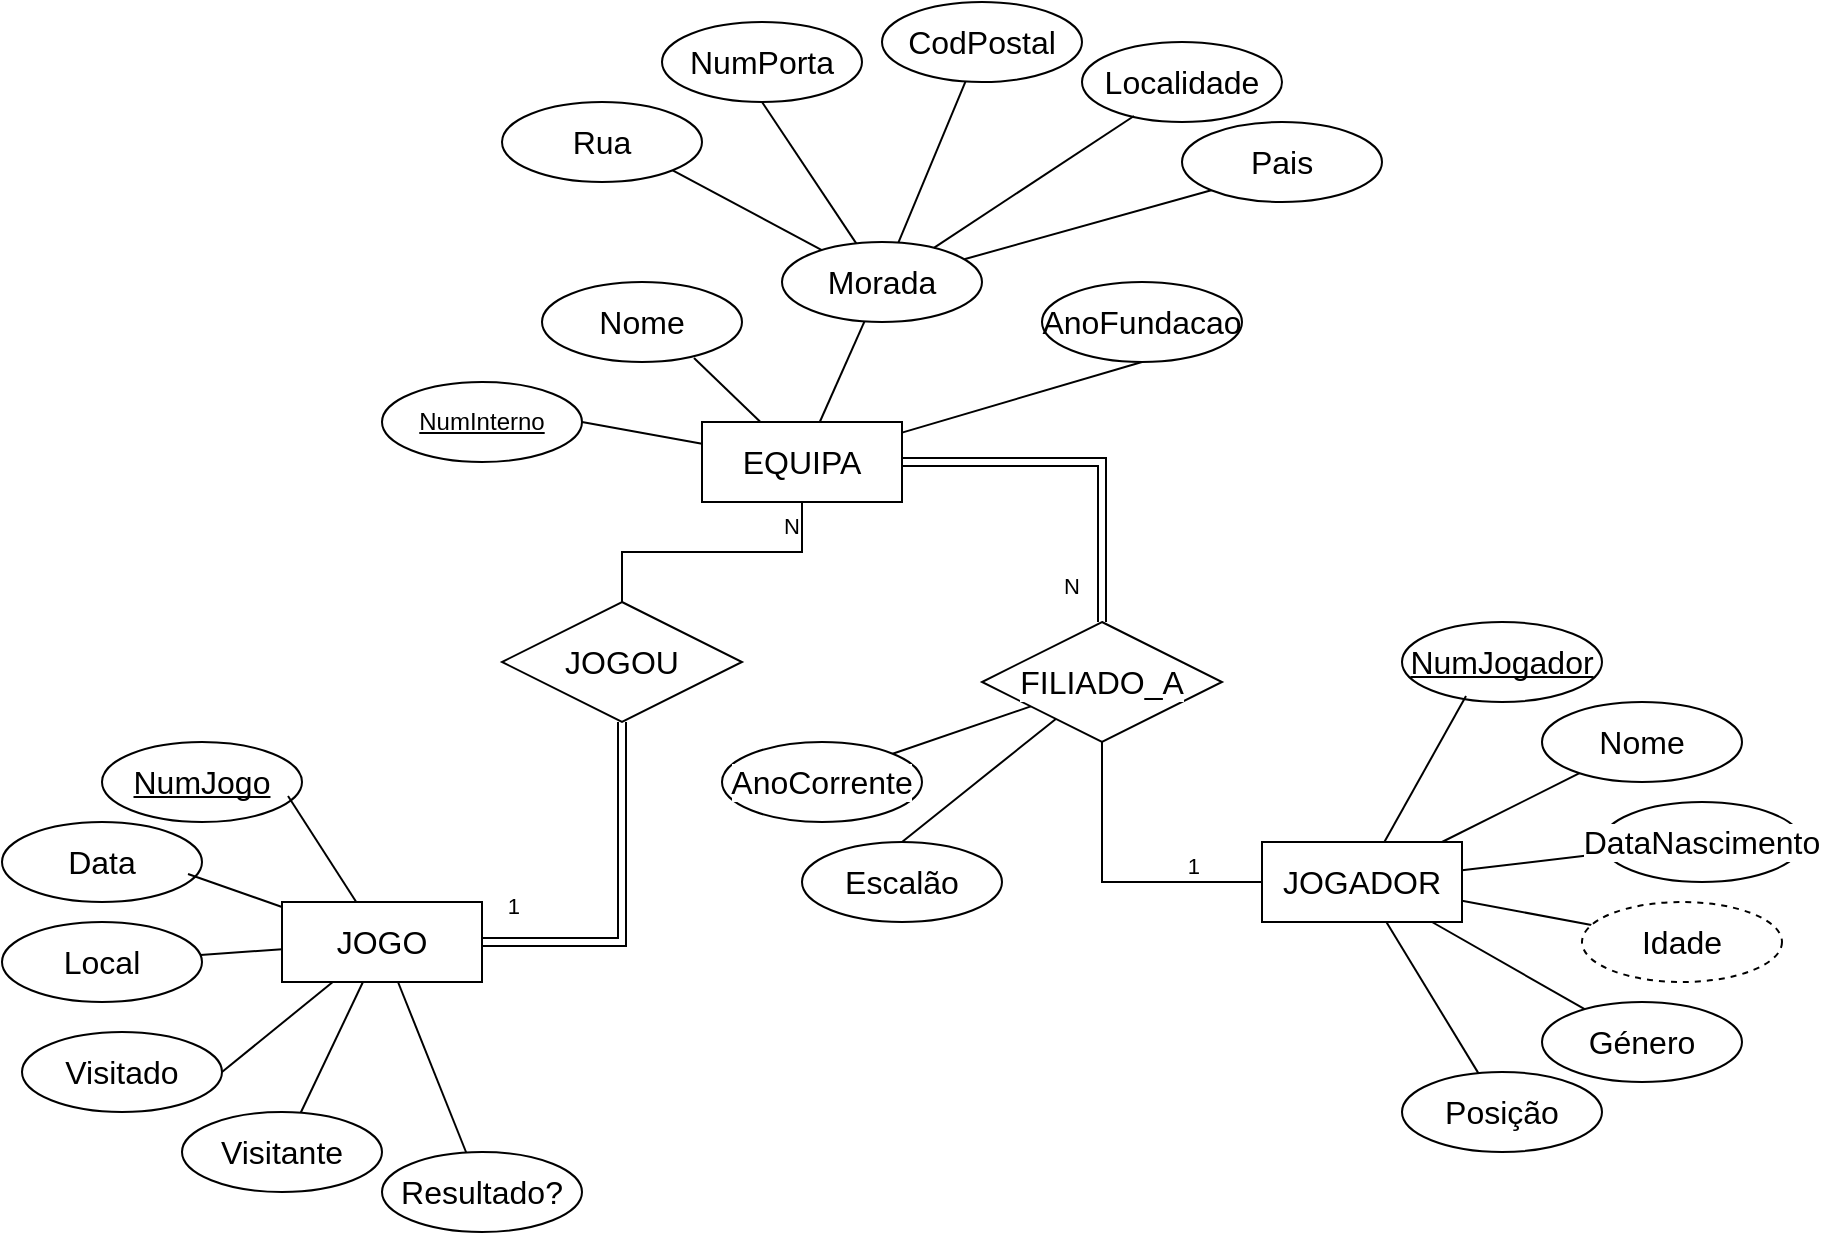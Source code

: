 <mxfile version="28.2.4">
  <diagram name="Página-1" id="fbpjPjUCMBuUjnJSYmKV">
    <mxGraphModel dx="2013" dy="703" grid="1" gridSize="10" guides="1" tooltips="1" connect="1" arrows="1" fold="1" page="1" pageScale="1" pageWidth="827" pageHeight="1169" math="0" shadow="0">
      <root>
        <mxCell id="0" />
        <mxCell id="1" parent="0" />
        <mxCell id="V2TgjVQ4rKX6lBCQuuzx-11" style="rounded=0;orthogonalLoop=1;jettySize=auto;html=1;endArrow=none;endFill=0;" parent="1" source="V2TgjVQ4rKX6lBCQuuzx-1" target="V2TgjVQ4rKX6lBCQuuzx-4" edge="1">
          <mxGeometry relative="1" as="geometry" />
        </mxCell>
        <mxCell id="V2TgjVQ4rKX6lBCQuuzx-12" style="shape=connector;rounded=0;orthogonalLoop=1;jettySize=auto;html=1;entryX=0.5;entryY=1;entryDx=0;entryDy=0;strokeColor=default;align=center;verticalAlign=middle;fontFamily=Helvetica;fontSize=11;fontColor=default;labelBackgroundColor=default;endArrow=none;endFill=0;" parent="1" source="V2TgjVQ4rKX6lBCQuuzx-1" target="V2TgjVQ4rKX6lBCQuuzx-10" edge="1">
          <mxGeometry relative="1" as="geometry" />
        </mxCell>
        <mxCell id="V2TgjVQ4rKX6lBCQuuzx-14" style="edgeStyle=none;shape=connector;rounded=0;orthogonalLoop=1;jettySize=auto;html=1;entryX=1;entryY=0.5;entryDx=0;entryDy=0;strokeColor=default;align=center;verticalAlign=middle;fontFamily=Helvetica;fontSize=11;fontColor=default;labelBackgroundColor=default;endArrow=none;endFill=0;" parent="1" source="V2TgjVQ4rKX6lBCQuuzx-1" target="V2TgjVQ4rKX6lBCQuuzx-2" edge="1">
          <mxGeometry relative="1" as="geometry" />
        </mxCell>
        <mxCell id="V2TgjVQ4rKX6lBCQuuzx-1" value="&lt;span id=&quot;docs-internal-guid-82ada1d1-7fff-25a4-6721-c77eb48dd0e4&quot;&gt;&lt;span style=&quot;font-size: 12pt; font-family: Calibri, sans-serif; background-color: transparent; font-variant-numeric: normal; font-variant-east-asian: normal; font-variant-alternates: normal; font-variant-position: normal; font-variant-emoji: normal; vertical-align: baseline; white-space-collapse: preserve;&quot;&gt;EQUIPA&lt;/span&gt;&lt;/span&gt;" style="whiteSpace=wrap;html=1;align=center;" parent="1" vertex="1">
          <mxGeometry x="260" y="240" width="100" height="40" as="geometry" />
        </mxCell>
        <mxCell id="V2TgjVQ4rKX6lBCQuuzx-2" value="NumInterno" style="ellipse;whiteSpace=wrap;html=1;align=center;fontStyle=4;" parent="1" vertex="1">
          <mxGeometry x="100" y="220" width="100" height="40" as="geometry" />
        </mxCell>
        <mxCell id="V2TgjVQ4rKX6lBCQuuzx-3" value="&lt;span id=&quot;docs-internal-guid-6a5323c5-7fff-96b4-de6c-49d1c6e5584b&quot;&gt;&lt;span style=&quot;font-size: 12pt; font-family: Calibri, sans-serif; background-color: transparent; font-variant-numeric: normal; font-variant-east-asian: normal; font-variant-alternates: normal; font-variant-position: normal; font-variant-emoji: normal; vertical-align: baseline; white-space-collapse: preserve;&quot;&gt;Nome&lt;/span&gt;&lt;/span&gt;" style="ellipse;whiteSpace=wrap;html=1;align=center;" parent="1" vertex="1">
          <mxGeometry x="180" y="170" width="100" height="40" as="geometry" />
        </mxCell>
        <mxCell id="V2TgjVQ4rKX6lBCQuuzx-15" style="edgeStyle=none;shape=connector;rounded=0;orthogonalLoop=1;jettySize=auto;html=1;entryX=1;entryY=1;entryDx=0;entryDy=0;strokeColor=default;align=center;verticalAlign=middle;fontFamily=Helvetica;fontSize=11;fontColor=default;labelBackgroundColor=default;endArrow=none;endFill=0;" parent="1" source="V2TgjVQ4rKX6lBCQuuzx-4" target="V2TgjVQ4rKX6lBCQuuzx-5" edge="1">
          <mxGeometry relative="1" as="geometry" />
        </mxCell>
        <mxCell id="V2TgjVQ4rKX6lBCQuuzx-16" style="edgeStyle=none;shape=connector;rounded=0;orthogonalLoop=1;jettySize=auto;html=1;entryX=0.5;entryY=1;entryDx=0;entryDy=0;strokeColor=default;align=center;verticalAlign=middle;fontFamily=Helvetica;fontSize=11;fontColor=default;labelBackgroundColor=default;endArrow=none;endFill=0;" parent="1" source="V2TgjVQ4rKX6lBCQuuzx-4" target="V2TgjVQ4rKX6lBCQuuzx-6" edge="1">
          <mxGeometry relative="1" as="geometry" />
        </mxCell>
        <mxCell id="V2TgjVQ4rKX6lBCQuuzx-17" style="edgeStyle=none;shape=connector;rounded=0;orthogonalLoop=1;jettySize=auto;html=1;strokeColor=default;align=center;verticalAlign=middle;fontFamily=Helvetica;fontSize=11;fontColor=default;labelBackgroundColor=default;endArrow=none;endFill=0;" parent="1" source="V2TgjVQ4rKX6lBCQuuzx-4" target="V2TgjVQ4rKX6lBCQuuzx-7" edge="1">
          <mxGeometry relative="1" as="geometry" />
        </mxCell>
        <mxCell id="V2TgjVQ4rKX6lBCQuuzx-19" style="edgeStyle=none;shape=connector;rounded=0;orthogonalLoop=1;jettySize=auto;html=1;entryX=0;entryY=1;entryDx=0;entryDy=0;strokeColor=default;align=center;verticalAlign=middle;fontFamily=Helvetica;fontSize=11;fontColor=default;labelBackgroundColor=default;endArrow=none;endFill=0;" parent="1" source="V2TgjVQ4rKX6lBCQuuzx-4" target="V2TgjVQ4rKX6lBCQuuzx-9" edge="1">
          <mxGeometry relative="1" as="geometry" />
        </mxCell>
        <mxCell id="V2TgjVQ4rKX6lBCQuuzx-4" value="&lt;span id=&quot;docs-internal-guid-c9922a5a-7fff-98de-f0df-f21f1a32bcc6&quot;&gt;&lt;span style=&quot;font-size: 12pt; font-family: Calibri, sans-serif; background-color: transparent; font-variant-numeric: normal; font-variant-east-asian: normal; font-variant-alternates: normal; font-variant-position: normal; font-variant-emoji: normal; vertical-align: baseline; white-space-collapse: preserve;&quot;&gt;Morada&lt;/span&gt;&lt;/span&gt;" style="ellipse;whiteSpace=wrap;html=1;align=center;" parent="1" vertex="1">
          <mxGeometry x="300" y="150" width="100" height="40" as="geometry" />
        </mxCell>
        <mxCell id="V2TgjVQ4rKX6lBCQuuzx-5" value="&lt;span id=&quot;docs-internal-guid-2d574fe3-7fff-f4cc-33d2-9e27e9267c21&quot;&gt;&lt;span style=&quot;font-size: 12pt; font-family: Calibri, sans-serif; background-color: transparent; font-variant-numeric: normal; font-variant-east-asian: normal; font-variant-alternates: normal; font-variant-position: normal; font-variant-emoji: normal; vertical-align: baseline; white-space-collapse: preserve;&quot;&gt;Rua&lt;/span&gt;&lt;/span&gt;" style="ellipse;whiteSpace=wrap;html=1;align=center;" parent="1" vertex="1">
          <mxGeometry x="160" y="80" width="100" height="40" as="geometry" />
        </mxCell>
        <mxCell id="V2TgjVQ4rKX6lBCQuuzx-6" value="&lt;span id=&quot;docs-internal-guid-87a292c5-7fff-371d-9a0a-89bdc7325820&quot;&gt;&lt;span style=&quot;font-size: 12pt; font-family: Calibri, sans-serif; background-color: transparent; font-variant-numeric: normal; font-variant-east-asian: normal; font-variant-alternates: normal; font-variant-position: normal; font-variant-emoji: normal; vertical-align: baseline; white-space-collapse: preserve;&quot;&gt;NumPorta&lt;/span&gt;&lt;/span&gt;" style="ellipse;whiteSpace=wrap;html=1;align=center;" parent="1" vertex="1">
          <mxGeometry x="240" y="40" width="100" height="40" as="geometry" />
        </mxCell>
        <mxCell id="V2TgjVQ4rKX6lBCQuuzx-7" value="&lt;span id=&quot;docs-internal-guid-e109e774-7fff-5e92-3200-88a18b4e317c&quot;&gt;&lt;span style=&quot;font-size: 12pt; font-family: Calibri, sans-serif; background-color: transparent; font-variant-numeric: normal; font-variant-east-asian: normal; font-variant-alternates: normal; font-variant-position: normal; font-variant-emoji: normal; vertical-align: baseline; white-space-collapse: preserve;&quot;&gt;CodPostal&lt;/span&gt;&lt;/span&gt;" style="ellipse;whiteSpace=wrap;html=1;align=center;" parent="1" vertex="1">
          <mxGeometry x="350" y="30" width="100" height="40" as="geometry" />
        </mxCell>
        <mxCell id="V2TgjVQ4rKX6lBCQuuzx-8" value="&lt;span id=&quot;docs-internal-guid-050440bb-7fff-8652-7d33-97916c16e3c6&quot;&gt;&lt;span style=&quot;font-size: 12pt; font-family: Calibri, sans-serif; background-color: transparent; font-variant-numeric: normal; font-variant-east-asian: normal; font-variant-alternates: normal; font-variant-position: normal; font-variant-emoji: normal; vertical-align: baseline; white-space-collapse: preserve;&quot;&gt;Localidade&lt;/span&gt;&lt;/span&gt;" style="ellipse;whiteSpace=wrap;html=1;align=center;" parent="1" vertex="1">
          <mxGeometry x="450" y="50" width="100" height="40" as="geometry" />
        </mxCell>
        <mxCell id="V2TgjVQ4rKX6lBCQuuzx-9" value="&lt;span id=&quot;docs-internal-guid-076a9b4a-7fff-a9f1-a1f0-a48d84ea1d8a&quot;&gt;&lt;span style=&quot;font-size: 12pt; font-family: Calibri, sans-serif; background-color: transparent; font-variant-numeric: normal; font-variant-east-asian: normal; font-variant-alternates: normal; font-variant-position: normal; font-variant-emoji: normal; vertical-align: baseline; white-space-collapse: preserve;&quot;&gt;Pais&lt;/span&gt;&lt;/span&gt;" style="ellipse;whiteSpace=wrap;html=1;align=center;" parent="1" vertex="1">
          <mxGeometry x="500" y="90" width="100" height="40" as="geometry" />
        </mxCell>
        <mxCell id="V2TgjVQ4rKX6lBCQuuzx-10" value="&lt;span id=&quot;docs-internal-guid-e09d5990-7fff-cdaf-cfb5-4b0c4fd7e437&quot;&gt;&lt;span style=&quot;font-size: 12pt; font-family: Calibri, sans-serif; background-color: transparent; font-variant-numeric: normal; font-variant-east-asian: normal; font-variant-alternates: normal; font-variant-position: normal; font-variant-emoji: normal; vertical-align: baseline; white-space-collapse: preserve;&quot;&gt;AnoFundacao&lt;/span&gt;&lt;/span&gt;" style="ellipse;whiteSpace=wrap;html=1;align=center;" parent="1" vertex="1">
          <mxGeometry x="430" y="170" width="100" height="40" as="geometry" />
        </mxCell>
        <mxCell id="V2TgjVQ4rKX6lBCQuuzx-13" style="shape=connector;rounded=0;orthogonalLoop=1;jettySize=auto;html=1;entryX=0.76;entryY=0.95;entryDx=0;entryDy=0;entryPerimeter=0;strokeColor=default;align=center;verticalAlign=middle;fontFamily=Helvetica;fontSize=11;fontColor=default;labelBackgroundColor=default;endArrow=none;endFill=0;" parent="1" source="V2TgjVQ4rKX6lBCQuuzx-1" target="V2TgjVQ4rKX6lBCQuuzx-3" edge="1">
          <mxGeometry relative="1" as="geometry" />
        </mxCell>
        <mxCell id="V2TgjVQ4rKX6lBCQuuzx-18" style="edgeStyle=none;shape=connector;rounded=0;orthogonalLoop=1;jettySize=auto;html=1;entryX=0.26;entryY=0.925;entryDx=0;entryDy=0;entryPerimeter=0;strokeColor=default;align=center;verticalAlign=middle;fontFamily=Helvetica;fontSize=11;fontColor=default;labelBackgroundColor=default;endArrow=none;endFill=0;" parent="1" source="V2TgjVQ4rKX6lBCQuuzx-4" target="V2TgjVQ4rKX6lBCQuuzx-8" edge="1">
          <mxGeometry relative="1" as="geometry" />
        </mxCell>
        <mxCell id="V2TgjVQ4rKX6lBCQuuzx-30" style="edgeStyle=none;shape=connector;rounded=0;orthogonalLoop=1;jettySize=auto;html=1;strokeColor=default;align=center;verticalAlign=middle;fontFamily=Helvetica;fontSize=11;fontColor=default;labelBackgroundColor=default;endArrow=none;endFill=0;" parent="1" source="V2TgjVQ4rKX6lBCQuuzx-21" target="V2TgjVQ4rKX6lBCQuuzx-23" edge="1">
          <mxGeometry relative="1" as="geometry" />
        </mxCell>
        <mxCell id="V2TgjVQ4rKX6lBCQuuzx-31" style="edgeStyle=none;shape=connector;rounded=0;orthogonalLoop=1;jettySize=auto;html=1;strokeColor=default;align=center;verticalAlign=middle;fontFamily=Helvetica;fontSize=11;fontColor=default;labelBackgroundColor=default;endArrow=none;endFill=0;" parent="1" source="V2TgjVQ4rKX6lBCQuuzx-21" target="V2TgjVQ4rKX6lBCQuuzx-24" edge="1">
          <mxGeometry relative="1" as="geometry" />
        </mxCell>
        <mxCell id="V2TgjVQ4rKX6lBCQuuzx-32" style="edgeStyle=none;shape=connector;rounded=0;orthogonalLoop=1;jettySize=auto;html=1;strokeColor=default;align=center;verticalAlign=middle;fontFamily=Helvetica;fontSize=11;fontColor=default;labelBackgroundColor=default;endArrow=none;endFill=0;" parent="1" source="V2TgjVQ4rKX6lBCQuuzx-21" target="V2TgjVQ4rKX6lBCQuuzx-25" edge="1">
          <mxGeometry relative="1" as="geometry" />
        </mxCell>
        <mxCell id="V2TgjVQ4rKX6lBCQuuzx-33" style="edgeStyle=none;shape=connector;rounded=0;orthogonalLoop=1;jettySize=auto;html=1;strokeColor=default;align=center;verticalAlign=middle;fontFamily=Helvetica;fontSize=11;fontColor=default;labelBackgroundColor=default;endArrow=none;endFill=0;" parent="1" source="V2TgjVQ4rKX6lBCQuuzx-21" target="V2TgjVQ4rKX6lBCQuuzx-27" edge="1">
          <mxGeometry relative="1" as="geometry" />
        </mxCell>
        <mxCell id="V2TgjVQ4rKX6lBCQuuzx-34" style="edgeStyle=none;shape=connector;rounded=0;orthogonalLoop=1;jettySize=auto;html=1;strokeColor=default;align=center;verticalAlign=middle;fontFamily=Helvetica;fontSize=11;fontColor=default;labelBackgroundColor=default;endArrow=none;endFill=0;" parent="1" source="V2TgjVQ4rKX6lBCQuuzx-21" target="V2TgjVQ4rKX6lBCQuuzx-28" edge="1">
          <mxGeometry relative="1" as="geometry" />
        </mxCell>
        <mxCell id="V2TgjVQ4rKX6lBCQuuzx-21" value="&lt;span id=&quot;docs-internal-guid-bf5b471a-7fff-497d-8efd-91fbafdf9cba&quot;&gt;&lt;span style=&quot;font-size: 12pt; font-family: Calibri, sans-serif; background-color: transparent; font-variant-numeric: normal; font-variant-east-asian: normal; font-variant-alternates: normal; font-variant-position: normal; font-variant-emoji: normal; vertical-align: baseline; white-space-collapse: preserve;&quot;&gt;JOGADOR&lt;/span&gt;&lt;/span&gt;" style="whiteSpace=wrap;html=1;align=center;fontFamily=Helvetica;fontSize=11;fontColor=default;labelBackgroundColor=default;" parent="1" vertex="1">
          <mxGeometry x="540" y="450" width="100" height="40" as="geometry" />
        </mxCell>
        <mxCell id="V2TgjVQ4rKX6lBCQuuzx-22" value="&lt;span id=&quot;docs-internal-guid-182e9932-7fff-b59d-46a2-6039c65ad3a7&quot;&gt;&lt;span style=&quot;font-size: 12pt; font-family: Calibri, sans-serif; background-color: transparent; font-variant-numeric: normal; font-variant-east-asian: normal; font-variant-alternates: normal; font-variant-position: normal; font-variant-emoji: normal; text-decoration-skip-ink: none; vertical-align: baseline; white-space-collapse: preserve;&quot;&gt;NumJogador&lt;/span&gt;&lt;/span&gt;" style="ellipse;whiteSpace=wrap;html=1;align=center;fontStyle=4;" parent="1" vertex="1">
          <mxGeometry x="610" y="340" width="100" height="40" as="geometry" />
        </mxCell>
        <mxCell id="V2TgjVQ4rKX6lBCQuuzx-23" value="&lt;span id=&quot;docs-internal-guid-f14706e6-7fff-d5a2-7283-ab18e69a98eb&quot;&gt;&lt;span style=&quot;font-size: 12pt; font-family: Calibri, sans-serif; background-color: transparent; font-variant-numeric: normal; font-variant-east-asian: normal; font-variant-alternates: normal; font-variant-position: normal; font-variant-emoji: normal; vertical-align: baseline; white-space-collapse: preserve;&quot;&gt;Nome&lt;/span&gt;&lt;/span&gt;" style="ellipse;whiteSpace=wrap;html=1;align=center;fontFamily=Helvetica;fontSize=11;fontColor=default;labelBackgroundColor=default;" parent="1" vertex="1">
          <mxGeometry x="680" y="380" width="100" height="40" as="geometry" />
        </mxCell>
        <mxCell id="V2TgjVQ4rKX6lBCQuuzx-24" value="&lt;span id=&quot;docs-internal-guid-5119726d-7fff-0afc-fef2-4cbaeeb8ec4a&quot;&gt;&lt;span style=&quot;font-size: 12pt; font-family: Calibri, sans-serif; background-color: transparent; font-variant-numeric: normal; font-variant-east-asian: normal; font-variant-alternates: normal; font-variant-position: normal; font-variant-emoji: normal; vertical-align: baseline; white-space-collapse: preserve;&quot;&gt;DataNascimento&lt;/span&gt;&lt;/span&gt;" style="ellipse;whiteSpace=wrap;html=1;align=center;fontFamily=Helvetica;fontSize=11;fontColor=default;labelBackgroundColor=default;" parent="1" vertex="1">
          <mxGeometry x="710" y="430" width="100" height="40" as="geometry" />
        </mxCell>
        <mxCell id="V2TgjVQ4rKX6lBCQuuzx-25" value="&lt;span id=&quot;docs-internal-guid-211050cd-7fff-761d-d1bd-8df14f746d80&quot;&gt;&lt;span style=&quot;font-size: 12pt; font-family: Calibri, sans-serif; background-color: transparent; font-variant-numeric: normal; font-variant-east-asian: normal; font-variant-alternates: normal; font-variant-position: normal; font-variant-emoji: normal; vertical-align: baseline; white-space-collapse: preserve;&quot;&gt;Idade&lt;/span&gt;&lt;/span&gt;" style="ellipse;whiteSpace=wrap;html=1;align=center;dashed=1;fontFamily=Helvetica;fontSize=11;fontColor=default;labelBackgroundColor=default;" parent="1" vertex="1">
          <mxGeometry x="700" y="480" width="100" height="40" as="geometry" />
        </mxCell>
        <mxCell id="V2TgjVQ4rKX6lBCQuuzx-27" value="&lt;span id=&quot;docs-internal-guid-3283ac75-7fff-beec-8643-266a2d2184bf&quot;&gt;&lt;span style=&quot;font-size: 12pt; font-family: Calibri, sans-serif; background-color: transparent; font-variant-numeric: normal; font-variant-east-asian: normal; font-variant-alternates: normal; font-variant-position: normal; font-variant-emoji: normal; vertical-align: baseline; white-space-collapse: preserve;&quot;&gt;Género&lt;/span&gt;&lt;/span&gt;" style="ellipse;whiteSpace=wrap;html=1;align=center;fontFamily=Helvetica;fontSize=11;fontColor=default;labelBackgroundColor=default;" parent="1" vertex="1">
          <mxGeometry x="680" y="530" width="100" height="40" as="geometry" />
        </mxCell>
        <mxCell id="V2TgjVQ4rKX6lBCQuuzx-28" value="&lt;span id=&quot;docs-internal-guid-913373cb-7fff-f60d-8bd1-d2383a2b9f8f&quot;&gt;&lt;span style=&quot;font-size: 12pt; font-family: Calibri, sans-serif; background-color: transparent; font-variant-numeric: normal; font-variant-east-asian: normal; font-variant-alternates: normal; font-variant-position: normal; font-variant-emoji: normal; vertical-align: baseline; white-space-collapse: preserve;&quot;&gt;Posição&lt;/span&gt;&lt;/span&gt;" style="ellipse;whiteSpace=wrap;html=1;align=center;fontFamily=Helvetica;fontSize=11;fontColor=default;labelBackgroundColor=default;" parent="1" vertex="1">
          <mxGeometry x="610" y="565" width="100" height="40" as="geometry" />
        </mxCell>
        <mxCell id="V2TgjVQ4rKX6lBCQuuzx-29" style="edgeStyle=none;shape=connector;rounded=0;orthogonalLoop=1;jettySize=auto;html=1;entryX=0.32;entryY=0.925;entryDx=0;entryDy=0;entryPerimeter=0;strokeColor=default;align=center;verticalAlign=middle;fontFamily=Helvetica;fontSize=11;fontColor=default;labelBackgroundColor=default;endArrow=none;endFill=0;" parent="1" source="V2TgjVQ4rKX6lBCQuuzx-21" target="V2TgjVQ4rKX6lBCQuuzx-22" edge="1">
          <mxGeometry relative="1" as="geometry" />
        </mxCell>
        <mxCell id="V2TgjVQ4rKX6lBCQuuzx-47" style="edgeStyle=none;shape=connector;rounded=0;orthogonalLoop=1;jettySize=auto;html=1;strokeColor=default;align=center;verticalAlign=middle;fontFamily=Helvetica;fontSize=11;fontColor=default;labelBackgroundColor=default;endArrow=none;endFill=0;" parent="1" source="V2TgjVQ4rKX6lBCQuuzx-37" target="V2TgjVQ4rKX6lBCQuuzx-43" edge="1">
          <mxGeometry relative="1" as="geometry" />
        </mxCell>
        <mxCell id="V2TgjVQ4rKX6lBCQuuzx-48" style="edgeStyle=none;shape=connector;rounded=0;orthogonalLoop=1;jettySize=auto;html=1;strokeColor=default;align=center;verticalAlign=middle;fontFamily=Helvetica;fontSize=11;fontColor=default;labelBackgroundColor=default;endArrow=none;endFill=0;" parent="1" source="V2TgjVQ4rKX6lBCQuuzx-37" target="V2TgjVQ4rKX6lBCQuuzx-42" edge="1">
          <mxGeometry relative="1" as="geometry" />
        </mxCell>
        <mxCell id="V2TgjVQ4rKX6lBCQuuzx-49" style="edgeStyle=none;shape=connector;rounded=0;orthogonalLoop=1;jettySize=auto;html=1;entryX=1;entryY=0.5;entryDx=0;entryDy=0;strokeColor=default;align=center;verticalAlign=middle;fontFamily=Helvetica;fontSize=11;fontColor=default;labelBackgroundColor=default;endArrow=none;endFill=0;" parent="1" source="V2TgjVQ4rKX6lBCQuuzx-37" target="V2TgjVQ4rKX6lBCQuuzx-41" edge="1">
          <mxGeometry relative="1" as="geometry" />
        </mxCell>
        <mxCell id="V2TgjVQ4rKX6lBCQuuzx-50" style="edgeStyle=none;shape=connector;rounded=0;orthogonalLoop=1;jettySize=auto;html=1;strokeColor=default;align=center;verticalAlign=middle;fontFamily=Helvetica;fontSize=11;fontColor=default;labelBackgroundColor=default;endArrow=none;endFill=0;" parent="1" source="V2TgjVQ4rKX6lBCQuuzx-37" target="V2TgjVQ4rKX6lBCQuuzx-40" edge="1">
          <mxGeometry relative="1" as="geometry" />
        </mxCell>
        <mxCell id="V2TgjVQ4rKX6lBCQuuzx-37" value="&lt;span id=&quot;docs-internal-guid-05d96637-7fff-d6ce-4930-e902e9227f8b&quot;&gt;&lt;span style=&quot;font-size: 12pt; font-family: Calibri, sans-serif; background-color: transparent; font-variant-numeric: normal; font-variant-east-asian: normal; font-variant-alternates: normal; font-variant-position: normal; font-variant-emoji: normal; vertical-align: baseline; white-space-collapse: preserve;&quot;&gt;JOGO&lt;/span&gt;&lt;/span&gt;" style="whiteSpace=wrap;html=1;align=center;fontFamily=Helvetica;fontSize=11;fontColor=default;labelBackgroundColor=default;" parent="1" vertex="1">
          <mxGeometry x="50" y="480" width="100" height="40" as="geometry" />
        </mxCell>
        <mxCell id="V2TgjVQ4rKX6lBCQuuzx-38" value="&lt;span id=&quot;docs-internal-guid-0e88a25c-7fff-251d-21c6-4798df91e182&quot;&gt;&lt;span style=&quot;font-size: 12pt; font-family: Calibri, sans-serif; background-color: transparent; font-variant-numeric: normal; font-variant-east-asian: normal; font-variant-alternates: normal; font-variant-position: normal; font-variant-emoji: normal; text-decoration-skip-ink: none; vertical-align: baseline; white-space-collapse: preserve;&quot;&gt;NumJogo&lt;/span&gt;&lt;/span&gt;" style="ellipse;whiteSpace=wrap;html=1;align=center;fontStyle=4;fontFamily=Helvetica;fontSize=11;fontColor=default;labelBackgroundColor=default;" parent="1" vertex="1">
          <mxGeometry x="-40" y="400" width="100" height="40" as="geometry" />
        </mxCell>
        <mxCell id="V2TgjVQ4rKX6lBCQuuzx-39" value="&lt;span id=&quot;docs-internal-guid-4046ecaa-7fff-575c-d95c-d04079f6e614&quot;&gt;&lt;span style=&quot;font-size: 12pt; font-family: Calibri, sans-serif; background-color: transparent; font-variant-numeric: normal; font-variant-east-asian: normal; font-variant-alternates: normal; font-variant-position: normal; font-variant-emoji: normal; vertical-align: baseline; white-space-collapse: preserve;&quot;&gt;Data&lt;/span&gt;&lt;/span&gt;" style="ellipse;whiteSpace=wrap;html=1;align=center;fontFamily=Helvetica;fontSize=11;fontColor=default;labelBackgroundColor=default;" parent="1" vertex="1">
          <mxGeometry x="-90" y="440" width="100" height="40" as="geometry" />
        </mxCell>
        <mxCell id="V2TgjVQ4rKX6lBCQuuzx-40" value="&lt;span id=&quot;docs-internal-guid-9d1815be-7fff-80cc-f8f4-22cabb9d2abb&quot;&gt;&lt;span style=&quot;font-size: 12pt; font-family: Calibri, sans-serif; background-color: transparent; font-variant-numeric: normal; font-variant-east-asian: normal; font-variant-alternates: normal; font-variant-position: normal; font-variant-emoji: normal; vertical-align: baseline; white-space-collapse: preserve;&quot;&gt;Local&lt;/span&gt;&lt;/span&gt;" style="ellipse;whiteSpace=wrap;html=1;align=center;fontFamily=Helvetica;fontSize=11;fontColor=default;labelBackgroundColor=default;" parent="1" vertex="1">
          <mxGeometry x="-90" y="490" width="100" height="40" as="geometry" />
        </mxCell>
        <mxCell id="V2TgjVQ4rKX6lBCQuuzx-41" value="&lt;span id=&quot;docs-internal-guid-1119e8d3-7fff-a0e0-401a-76bb0a22cffc&quot;&gt;&lt;span style=&quot;font-size: 12pt; font-family: Calibri, sans-serif; background-color: transparent; font-variant-numeric: normal; font-variant-east-asian: normal; font-variant-alternates: normal; font-variant-position: normal; font-variant-emoji: normal; vertical-align: baseline; white-space-collapse: preserve;&quot;&gt;Visitado&lt;/span&gt;&lt;/span&gt;" style="ellipse;whiteSpace=wrap;html=1;align=center;fontFamily=Helvetica;fontSize=11;fontColor=default;labelBackgroundColor=default;" parent="1" vertex="1">
          <mxGeometry x="-80" y="545" width="100" height="40" as="geometry" />
        </mxCell>
        <mxCell id="V2TgjVQ4rKX6lBCQuuzx-42" value="&lt;span id=&quot;docs-internal-guid-8269ffdb-7fff-b7a0-0ec2-40fff89e0448&quot;&gt;&lt;span style=&quot;font-size: 12pt; font-family: Calibri, sans-serif; background-color: transparent; font-variant-numeric: normal; font-variant-east-asian: normal; font-variant-alternates: normal; font-variant-position: normal; font-variant-emoji: normal; vertical-align: baseline; white-space-collapse: preserve;&quot;&gt;Visitante&lt;/span&gt;&lt;/span&gt;" style="ellipse;whiteSpace=wrap;html=1;align=center;fontFamily=Helvetica;fontSize=11;fontColor=default;labelBackgroundColor=default;" parent="1" vertex="1">
          <mxGeometry y="585" width="100" height="40" as="geometry" />
        </mxCell>
        <mxCell id="V2TgjVQ4rKX6lBCQuuzx-43" value="&lt;span id=&quot;docs-internal-guid-3236494b-7fff-ef62-ea91-3704ec7eb339&quot;&gt;&lt;span style=&quot;font-size: 12pt; font-family: Calibri, sans-serif; background-color: transparent; font-variant-numeric: normal; font-variant-east-asian: normal; font-variant-alternates: normal; font-variant-position: normal; font-variant-emoji: normal; vertical-align: baseline; white-space-collapse: preserve;&quot;&gt;Resultado?&lt;/span&gt;&lt;/span&gt;" style="ellipse;whiteSpace=wrap;html=1;align=center;fontFamily=Helvetica;fontSize=11;fontColor=default;labelBackgroundColor=default;" parent="1" vertex="1">
          <mxGeometry x="100" y="605" width="100" height="40" as="geometry" />
        </mxCell>
        <mxCell id="V2TgjVQ4rKX6lBCQuuzx-51" style="edgeStyle=none;shape=connector;rounded=0;orthogonalLoop=1;jettySize=auto;html=1;entryX=0.93;entryY=0.65;entryDx=0;entryDy=0;entryPerimeter=0;strokeColor=default;align=center;verticalAlign=middle;fontFamily=Helvetica;fontSize=11;fontColor=default;labelBackgroundColor=default;endArrow=none;endFill=0;" parent="1" source="V2TgjVQ4rKX6lBCQuuzx-37" target="V2TgjVQ4rKX6lBCQuuzx-39" edge="1">
          <mxGeometry relative="1" as="geometry" />
        </mxCell>
        <mxCell id="V2TgjVQ4rKX6lBCQuuzx-53" style="edgeStyle=none;shape=connector;rounded=0;orthogonalLoop=1;jettySize=auto;html=1;entryX=0.93;entryY=0.675;entryDx=0;entryDy=0;entryPerimeter=0;strokeColor=default;align=center;verticalAlign=middle;fontFamily=Helvetica;fontSize=11;fontColor=default;labelBackgroundColor=default;endArrow=none;endFill=0;" parent="1" source="V2TgjVQ4rKX6lBCQuuzx-37" target="V2TgjVQ4rKX6lBCQuuzx-38" edge="1">
          <mxGeometry relative="1" as="geometry" />
        </mxCell>
        <mxCell id="V2TgjVQ4rKX6lBCQuuzx-54" value="&lt;span id=&quot;docs-internal-guid-bf8d1f8a-7fff-386b-e1fa-49635a8670f6&quot;&gt;&lt;span style=&quot;font-size: 12pt; font-family: Calibri, sans-serif; background-color: transparent; font-variant-numeric: normal; font-variant-east-asian: normal; font-variant-alternates: normal; font-variant-position: normal; font-variant-emoji: normal; vertical-align: baseline; white-space-collapse: preserve;&quot;&gt;JOGOU&lt;/span&gt;&lt;/span&gt;" style="shape=rhombus;perimeter=rhombusPerimeter;whiteSpace=wrap;html=1;align=center;fontFamily=Helvetica;fontSize=11;fontColor=default;labelBackgroundColor=default;" parent="1" vertex="1">
          <mxGeometry x="160" y="330" width="120" height="60" as="geometry" />
        </mxCell>
        <mxCell id="V2TgjVQ4rKX6lBCQuuzx-59" value="" style="endArrow=none;html=1;rounded=0;strokeColor=default;align=center;verticalAlign=middle;fontFamily=Helvetica;fontSize=11;fontColor=default;labelBackgroundColor=default;exitX=0.5;exitY=0;exitDx=0;exitDy=0;entryX=0.5;entryY=1;entryDx=0;entryDy=0;edgeStyle=orthogonalEdgeStyle;" parent="1" source="V2TgjVQ4rKX6lBCQuuzx-54" target="V2TgjVQ4rKX6lBCQuuzx-1" edge="1">
          <mxGeometry relative="1" as="geometry">
            <mxPoint x="330" y="360" as="sourcePoint" />
            <mxPoint x="490" y="360" as="targetPoint" />
          </mxGeometry>
        </mxCell>
        <mxCell id="V2TgjVQ4rKX6lBCQuuzx-60" value="N" style="resizable=0;html=1;whiteSpace=wrap;align=right;verticalAlign=bottom;fontFamily=Helvetica;fontSize=11;fontColor=default;labelBackgroundColor=default;" parent="V2TgjVQ4rKX6lBCQuuzx-59" connectable="0" vertex="1">
          <mxGeometry x="1" relative="1" as="geometry">
            <mxPoint y="20" as="offset" />
          </mxGeometry>
        </mxCell>
        <mxCell id="V2TgjVQ4rKX6lBCQuuzx-61" value="" style="shape=link;html=1;rounded=0;strokeColor=default;align=center;verticalAlign=middle;fontFamily=Helvetica;fontSize=11;fontColor=default;labelBackgroundColor=default;endArrow=none;endFill=0;exitX=0.5;exitY=1;exitDx=0;exitDy=0;entryX=1;entryY=0.5;entryDx=0;entryDy=0;edgeStyle=orthogonalEdgeStyle;" parent="1" source="V2TgjVQ4rKX6lBCQuuzx-54" target="V2TgjVQ4rKX6lBCQuuzx-37" edge="1">
          <mxGeometry relative="1" as="geometry">
            <mxPoint x="330" y="360" as="sourcePoint" />
            <mxPoint x="490" y="360" as="targetPoint" />
          </mxGeometry>
        </mxCell>
        <mxCell id="V2TgjVQ4rKX6lBCQuuzx-62" value="1" style="resizable=0;html=1;whiteSpace=wrap;align=right;verticalAlign=bottom;fontFamily=Helvetica;fontSize=11;fontColor=default;labelBackgroundColor=default;" parent="V2TgjVQ4rKX6lBCQuuzx-61" connectable="0" vertex="1">
          <mxGeometry x="1" relative="1" as="geometry">
            <mxPoint x="20" y="-10" as="offset" />
          </mxGeometry>
        </mxCell>
        <mxCell id="V2TgjVQ4rKX6lBCQuuzx-67" style="edgeStyle=none;shape=connector;rounded=0;orthogonalLoop=1;jettySize=auto;html=1;entryX=0.5;entryY=0;entryDx=0;entryDy=0;strokeColor=default;align=center;verticalAlign=middle;fontFamily=Helvetica;fontSize=11;fontColor=default;labelBackgroundColor=default;endArrow=none;endFill=0;" parent="1" source="V2TgjVQ4rKX6lBCQuuzx-64" target="V2TgjVQ4rKX6lBCQuuzx-66" edge="1">
          <mxGeometry relative="1" as="geometry" />
        </mxCell>
        <mxCell id="V2TgjVQ4rKX6lBCQuuzx-68" style="edgeStyle=none;shape=connector;rounded=0;orthogonalLoop=1;jettySize=auto;html=1;entryX=1;entryY=0;entryDx=0;entryDy=0;strokeColor=default;align=center;verticalAlign=middle;fontFamily=Helvetica;fontSize=11;fontColor=default;labelBackgroundColor=default;endArrow=none;endFill=0;" parent="1" source="V2TgjVQ4rKX6lBCQuuzx-64" target="V2TgjVQ4rKX6lBCQuuzx-65" edge="1">
          <mxGeometry relative="1" as="geometry" />
        </mxCell>
        <mxCell id="V2TgjVQ4rKX6lBCQuuzx-64" value="&lt;span id=&quot;docs-internal-guid-25c842cf-7fff-beee-e525-d1ae46ddfbcc&quot;&gt;&lt;span style=&quot;font-size: 12pt; font-family: Calibri, sans-serif; background-color: transparent; font-variant-numeric: normal; font-variant-east-asian: normal; font-variant-alternates: normal; font-variant-position: normal; font-variant-emoji: normal; vertical-align: baseline; white-space-collapse: preserve;&quot;&gt;FILIADO_A&lt;/span&gt;&lt;/span&gt;" style="shape=rhombus;perimeter=rhombusPerimeter;whiteSpace=wrap;html=1;align=center;fontFamily=Helvetica;fontSize=11;fontColor=default;labelBackgroundColor=default;" parent="1" vertex="1">
          <mxGeometry x="400" y="340" width="120" height="60" as="geometry" />
        </mxCell>
        <mxCell id="V2TgjVQ4rKX6lBCQuuzx-65" value="&lt;span id=&quot;docs-internal-guid-24743f0a-7fff-118f-1b7b-ecd380fe0fbc&quot;&gt;&lt;span style=&quot;font-size: 12pt; font-family: Calibri, sans-serif; background-color: transparent; font-variant-numeric: normal; font-variant-east-asian: normal; font-variant-alternates: normal; font-variant-position: normal; font-variant-emoji: normal; vertical-align: baseline; white-space-collapse: preserve;&quot;&gt;AnoCorrente&lt;/span&gt;&lt;/span&gt;" style="ellipse;whiteSpace=wrap;html=1;align=center;fontFamily=Helvetica;fontSize=11;fontColor=default;labelBackgroundColor=default;" parent="1" vertex="1">
          <mxGeometry x="270" y="400" width="100" height="40" as="geometry" />
        </mxCell>
        <mxCell id="V2TgjVQ4rKX6lBCQuuzx-66" value="&lt;span id=&quot;docs-internal-guid-ec72b6dc-7fff-357d-f3da-cb88da5e7c19&quot;&gt;&lt;span style=&quot;font-size: 12pt; font-family: Calibri, sans-serif; background-color: transparent; font-variant-numeric: normal; font-variant-east-asian: normal; font-variant-alternates: normal; font-variant-position: normal; font-variant-emoji: normal; vertical-align: baseline; white-space-collapse: preserve;&quot;&gt;Escalão&lt;/span&gt;&lt;/span&gt;" style="ellipse;whiteSpace=wrap;html=1;align=center;fontFamily=Helvetica;fontSize=11;fontColor=default;labelBackgroundColor=default;" parent="1" vertex="1">
          <mxGeometry x="310" y="450" width="100" height="40" as="geometry" />
        </mxCell>
        <mxCell id="V2TgjVQ4rKX6lBCQuuzx-70" value="" style="shape=link;html=1;rounded=0;strokeColor=default;align=center;verticalAlign=middle;fontFamily=Helvetica;fontSize=11;fontColor=default;labelBackgroundColor=default;endArrow=none;endFill=0;exitX=1;exitY=0.5;exitDx=0;exitDy=0;edgeStyle=orthogonalEdgeStyle;entryX=0.5;entryY=0;entryDx=0;entryDy=0;" parent="1" source="V2TgjVQ4rKX6lBCQuuzx-1" target="V2TgjVQ4rKX6lBCQuuzx-64" edge="1">
          <mxGeometry relative="1" as="geometry">
            <mxPoint x="330" y="360" as="sourcePoint" />
            <mxPoint x="490" y="360" as="targetPoint" />
            <Array as="points">
              <mxPoint x="460" y="260" />
            </Array>
          </mxGeometry>
        </mxCell>
        <mxCell id="V2TgjVQ4rKX6lBCQuuzx-71" value="N" style="resizable=0;html=1;whiteSpace=wrap;align=right;verticalAlign=bottom;fontFamily=Helvetica;fontSize=11;fontColor=default;labelBackgroundColor=default;" parent="V2TgjVQ4rKX6lBCQuuzx-70" connectable="0" vertex="1">
          <mxGeometry x="1" relative="1" as="geometry">
            <mxPoint x="-10" y="-10" as="offset" />
          </mxGeometry>
        </mxCell>
        <mxCell id="V2TgjVQ4rKX6lBCQuuzx-72" value="" style="endArrow=none;html=1;rounded=0;strokeColor=default;align=center;verticalAlign=middle;fontFamily=Helvetica;fontSize=11;fontColor=default;labelBackgroundColor=default;entryX=0;entryY=0.5;entryDx=0;entryDy=0;edgeStyle=orthogonalEdgeStyle;exitX=0.5;exitY=1;exitDx=0;exitDy=0;" parent="1" source="V2TgjVQ4rKX6lBCQuuzx-64" target="V2TgjVQ4rKX6lBCQuuzx-21" edge="1">
          <mxGeometry relative="1" as="geometry">
            <mxPoint x="460" y="420" as="sourcePoint" />
            <mxPoint x="490" y="360" as="targetPoint" />
          </mxGeometry>
        </mxCell>
        <mxCell id="V2TgjVQ4rKX6lBCQuuzx-73" value="1" style="resizable=0;html=1;whiteSpace=wrap;align=right;verticalAlign=bottom;fontFamily=Helvetica;fontSize=11;fontColor=default;labelBackgroundColor=default;" parent="V2TgjVQ4rKX6lBCQuuzx-72" connectable="0" vertex="1">
          <mxGeometry x="1" relative="1" as="geometry">
            <mxPoint x="-30" as="offset" />
          </mxGeometry>
        </mxCell>
      </root>
    </mxGraphModel>
  </diagram>
</mxfile>
